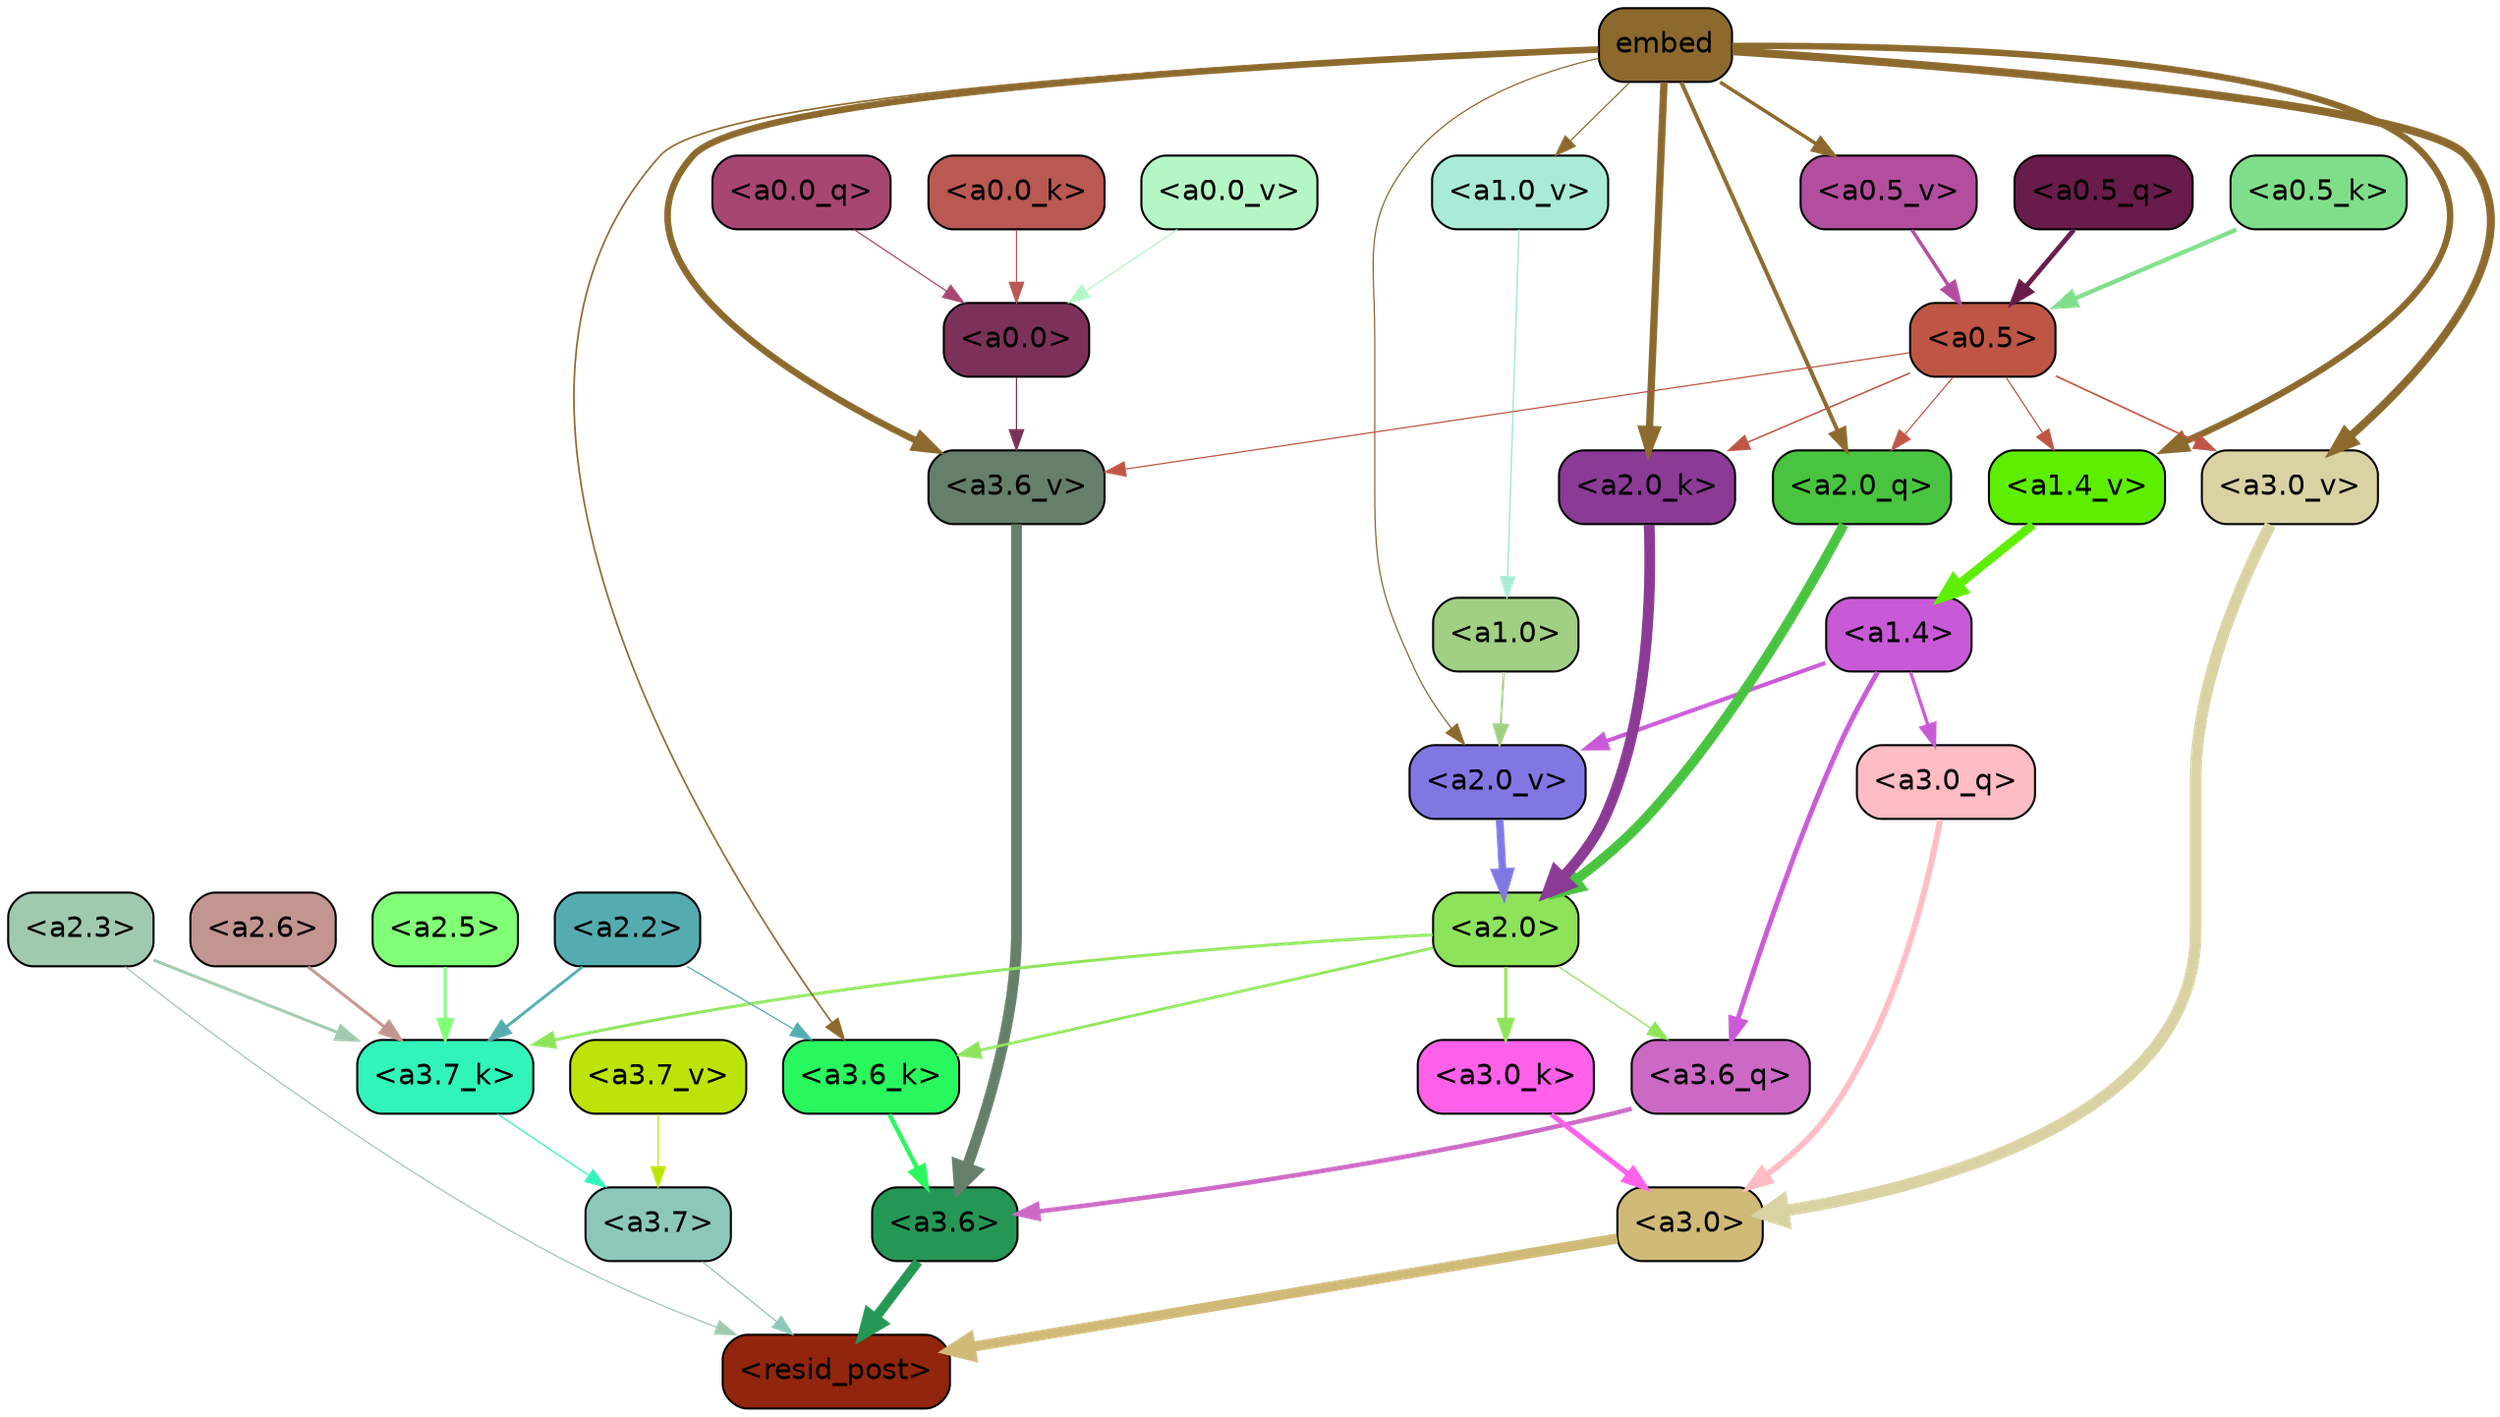 strict digraph "" {
	graph [bgcolor=transparent,
		layout=dot,
		overlap=false,
		splines=true
	];
	"<a3.7>"	[color=black,
		fillcolor="#8cc8b9",
		fontname=Helvetica,
		shape=box,
		style="filled, rounded"];
	"<resid_post>"	[color=black,
		fillcolor="#92250e",
		fontname=Helvetica,
		shape=box,
		style="filled, rounded"];
	"<a3.7>" -> "<resid_post>"	[color="#8cc8b9",
		penwidth=0.6];
	"<a3.6>"	[color=black,
		fillcolor="#259755",
		fontname=Helvetica,
		shape=box,
		style="filled, rounded"];
	"<a3.6>" -> "<resid_post>"	[color="#259755",
		penwidth=4.749041676521301];
	"<a3.0>"	[color=black,
		fillcolor="#d0ba78",
		fontname=Helvetica,
		shape=box,
		style="filled, rounded"];
	"<a3.0>" -> "<resid_post>"	[color="#d0ba78",
		penwidth=5.004215121269226];
	"<a2.3>"	[color=black,
		fillcolor="#a1c9b0",
		fontname=Helvetica,
		shape=box,
		style="filled, rounded"];
	"<a2.3>" -> "<resid_post>"	[color="#a1c9b0",
		penwidth=0.6];
	"<a3.7_k>"	[color=black,
		fillcolor="#31f4ba",
		fontname=Helvetica,
		shape=box,
		style="filled, rounded"];
	"<a2.3>" -> "<a3.7_k>"	[color="#a1c9b0",
		penwidth=1.4559586644172668];
	"<a3.6_q>"	[color=black,
		fillcolor="#cb69c5",
		fontname=Helvetica,
		shape=box,
		style="filled, rounded"];
	"<a3.6_q>" -> "<a3.6>"	[color="#cb69c5",
		penwidth=2.199681341648102];
	"<a3.0_q>"	[color=black,
		fillcolor="#febcc5",
		fontname=Helvetica,
		shape=box,
		style="filled, rounded"];
	"<a3.0_q>" -> "<a3.0>"	[color="#febcc5",
		penwidth=2.9459195733070374];
	"<a3.7_k>" -> "<a3.7>"	[color="#31f4ba",
		penwidth=0.6];
	"<a3.6_k>"	[color=black,
		fillcolor="#28f85e",
		fontname=Helvetica,
		shape=box,
		style="filled, rounded"];
	"<a3.6_k>" -> "<a3.6>"	[color="#28f85e",
		penwidth=2.13908451795578];
	"<a3.0_k>"	[color=black,
		fillcolor="#fe60ea",
		fontname=Helvetica,
		shape=box,
		style="filled, rounded"];
	"<a3.0_k>" -> "<a3.0>"	[color="#fe60ea",
		penwidth=2.520303964614868];
	"<a3.7_v>"	[color=black,
		fillcolor="#bce409",
		fontname=Helvetica,
		shape=box,
		style="filled, rounded"];
	"<a3.7_v>" -> "<a3.7>"	[color="#bce409",
		penwidth=0.6];
	"<a3.6_v>"	[color=black,
		fillcolor="#657f6b",
		fontname=Helvetica,
		shape=box,
		style="filled, rounded"];
	"<a3.6_v>" -> "<a3.6>"	[color="#657f6b",
		penwidth=5.297133803367615];
	"<a3.0_v>"	[color=black,
		fillcolor="#d9d2a3",
		fontname=Helvetica,
		shape=box,
		style="filled, rounded"];
	"<a3.0_v>" -> "<a3.0>"	[color="#d9d2a3",
		penwidth=5.680712580680847];
	"<a2.0>"	[color=black,
		fillcolor="#8ee35b",
		fontname=Helvetica,
		shape=box,
		style="filled, rounded"];
	"<a2.0>" -> "<a3.6_q>"	[color="#8ee35b",
		penwidth=0.6];
	"<a2.0>" -> "<a3.7_k>"	[color="#8ee35b",
		penwidth=1.4582423567771912];
	"<a2.0>" -> "<a3.6_k>"	[color="#8ee35b",
		penwidth=1.3792681694030762];
	"<a2.0>" -> "<a3.0_k>"	[color="#8ee35b",
		penwidth=1.5433646440505981];
	"<a1.4>"	[color=black,
		fillcolor="#c95ad7",
		fontname=Helvetica,
		shape=box,
		style="filled, rounded"];
	"<a1.4>" -> "<a3.6_q>"	[color="#c95ad7",
		penwidth=2.419991135597229];
	"<a1.4>" -> "<a3.0_q>"	[color="#c95ad7",
		penwidth=1.6166993975639343];
	"<a2.0_v>"	[color=black,
		fillcolor="#8177e3",
		fontname=Helvetica,
		shape=box,
		style="filled, rounded"];
	"<a1.4>" -> "<a2.0_v>"	[color="#c95ad7",
		penwidth=2.0025704503059387];
	"<a2.6>"	[color=black,
		fillcolor="#c39590",
		fontname=Helvetica,
		shape=box,
		style="filled, rounded"];
	"<a2.6>" -> "<a3.7_k>"	[color="#c39590",
		penwidth=1.468173325061798];
	"<a2.5>"	[color=black,
		fillcolor="#81ff77",
		fontname=Helvetica,
		shape=box,
		style="filled, rounded"];
	"<a2.5>" -> "<a3.7_k>"	[color="#81ff77",
		penwidth=1.457568109035492];
	"<a2.2>"	[color=black,
		fillcolor="#55acb0",
		fontname=Helvetica,
		shape=box,
		style="filled, rounded"];
	"<a2.2>" -> "<a3.7_k>"	[color="#55acb0",
		penwidth=1.4199435114860535];
	"<a2.2>" -> "<a3.6_k>"	[color="#55acb0",
		penwidth=0.6];
	embed	[color=black,
		fillcolor="#8c692d",
		fontname=Helvetica,
		shape=box,
		style="filled, rounded"];
	embed -> "<a3.6_k>"	[color="#8c692d",
		penwidth=0.8273519277572632];
	embed -> "<a3.6_v>"	[color="#8c692d",
		penwidth=3.2414157912135124];
	embed -> "<a3.0_v>"	[color="#8c692d",
		penwidth=3.929257571697235];
	"<a2.0_q>"	[color=black,
		fillcolor="#49c440",
		fontname=Helvetica,
		shape=box,
		style="filled, rounded"];
	embed -> "<a2.0_q>"	[color="#8c692d",
		penwidth=1.964182734489441];
	"<a2.0_k>"	[color=black,
		fillcolor="#8b3a95",
		fontname=Helvetica,
		shape=box,
		style="filled, rounded"];
	embed -> "<a2.0_k>"	[color="#8c692d",
		penwidth=3.5506991147994995];
	embed -> "<a2.0_v>"	[color="#8c692d",
		penwidth=0.6];
	"<a1.4_v>"	[color=black,
		fillcolor="#5eee01",
		fontname=Helvetica,
		shape=box,
		style="filled, rounded"];
	embed -> "<a1.4_v>"	[color="#8c692d",
		penwidth=3.168231725692749];
	"<a1.0_v>"	[color=black,
		fillcolor="#a9ebd6",
		fontname=Helvetica,
		shape=box,
		style="filled, rounded"];
	embed -> "<a1.0_v>"	[color="#8c692d",
		penwidth=0.6];
	"<a0.5_v>"	[color=black,
		fillcolor="#b34e9f",
		fontname=Helvetica,
		shape=box,
		style="filled, rounded"];
	embed -> "<a0.5_v>"	[color="#8c692d",
		penwidth=1.7111363410949707];
	"<a0.5>"	[color=black,
		fillcolor="#bf5645",
		fontname=Helvetica,
		shape=box,
		style="filled, rounded"];
	"<a0.5>" -> "<a3.6_v>"	[color="#bf5645",
		penwidth=0.6];
	"<a0.5>" -> "<a3.0_v>"	[color="#bf5645",
		penwidth=0.8535017371177673];
	"<a0.5>" -> "<a2.0_q>"	[color="#bf5645",
		penwidth=0.6];
	"<a0.5>" -> "<a2.0_k>"	[color="#bf5645",
		penwidth=0.7573999166488647];
	"<a0.5>" -> "<a1.4_v>"	[color="#bf5645",
		penwidth=0.6];
	"<a0.0>"	[color=black,
		fillcolor="#7c3258",
		fontname=Helvetica,
		shape=box,
		style="filled, rounded"];
	"<a0.0>" -> "<a3.6_v>"	[color="#7c3258",
		penwidth=0.6];
	"<a2.0_q>" -> "<a2.0>"	[color="#49c440",
		penwidth=4.792815744876862];
	"<a2.0_k>" -> "<a2.0>"	[color="#8b3a95",
		penwidth=5.262323796749115];
	"<a2.0_v>" -> "<a2.0>"	[color="#8177e3",
		penwidth=3.7105380296707153];
	"<a1.0>"	[color=black,
		fillcolor="#a1cf84",
		fontname=Helvetica,
		shape=box,
		style="filled, rounded"];
	"<a1.0>" -> "<a2.0_v>"	[color="#a1cf84",
		penwidth=1.0112443566322327];
	"<a1.4_v>" -> "<a1.4>"	[color="#5eee01",
		penwidth=4.302925705909729];
	"<a1.0_v>" -> "<a1.0>"	[color="#a9ebd6",
		penwidth=0.751367449760437];
	"<a0.5_q>"	[color=black,
		fillcolor="#681c49",
		fontname=Helvetica,
		shape=box,
		style="filled, rounded"];
	"<a0.5_q>" -> "<a0.5>"	[color="#681c49",
		penwidth=2.3275599479675293];
	"<a0.0_q>"	[color=black,
		fillcolor="#a84672",
		fontname=Helvetica,
		shape=box,
		style="filled, rounded"];
	"<a0.0_q>" -> "<a0.0>"	[color="#a84672",
		penwidth=0.6];
	"<a0.5_k>"	[color=black,
		fillcolor="#7fde89",
		fontname=Helvetica,
		shape=box,
		style="filled, rounded"];
	"<a0.5_k>" -> "<a0.5>"	[color="#7fde89",
		penwidth=2.1024985313415527];
	"<a0.0_k>"	[color=black,
		fillcolor="#ba5852",
		fontname=Helvetica,
		shape=box,
		style="filled, rounded"];
	"<a0.0_k>" -> "<a0.0>"	[color="#ba5852",
		penwidth=0.6];
	"<a0.5_v>" -> "<a0.5>"	[color="#b34e9f",
		penwidth=1.711136817932129];
	"<a0.0_v>"	[color=black,
		fillcolor="#b5f7c4",
		fontname=Helvetica,
		shape=box,
		style="filled, rounded"];
	"<a0.0_v>" -> "<a0.0>"	[color="#b5f7c4",
		penwidth=0.6];
}
